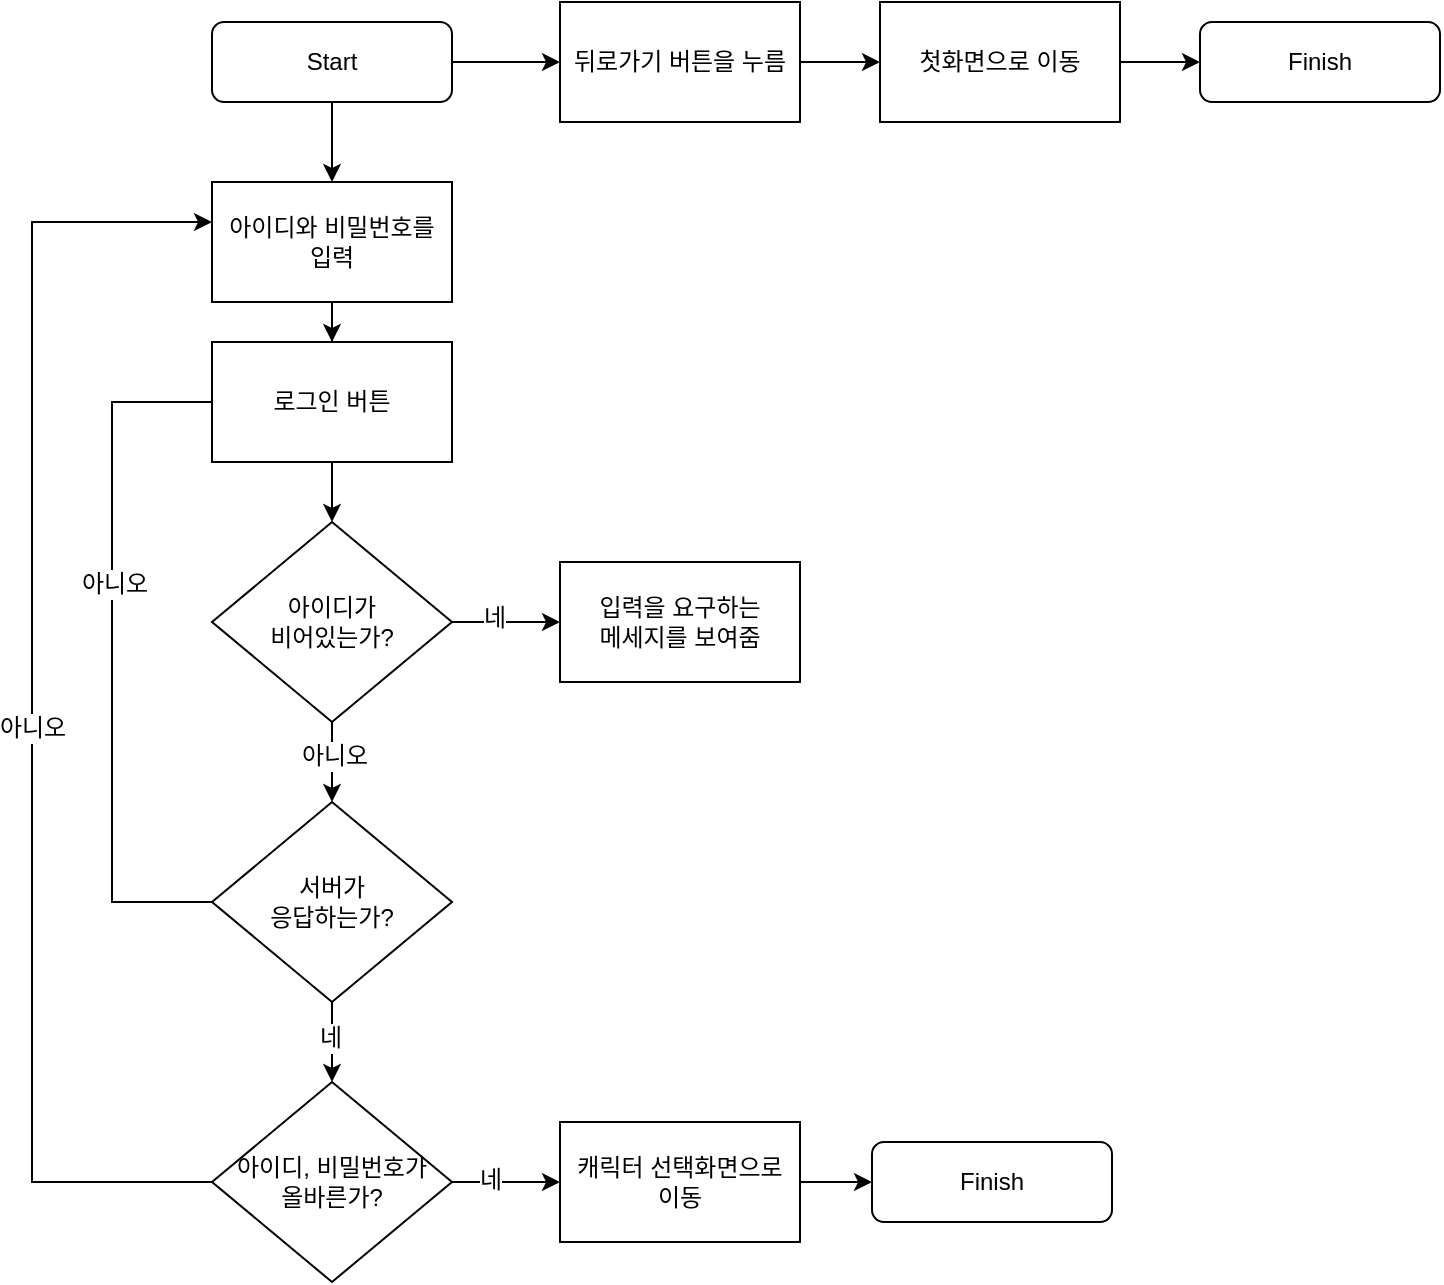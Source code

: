 <mxfile version="15.9.6" type="device"><diagram id="C5RBs43oDa-KdzZeNtuy" name="Page-1"><mxGraphModel dx="1013" dy="610" grid="1" gridSize="10" guides="1" tooltips="1" connect="1" arrows="1" fold="1" page="1" pageScale="1" pageWidth="827" pageHeight="1169" math="0" shadow="0"><root><mxCell id="WIyWlLk6GJQsqaUBKTNV-0"/><mxCell id="WIyWlLk6GJQsqaUBKTNV-1" parent="WIyWlLk6GJQsqaUBKTNV-0"/><mxCell id="bE3MxUXf2K_kWDsqfT_K-52" style="edgeStyle=orthogonalEdgeStyle;rounded=0;orthogonalLoop=1;jettySize=auto;html=1;entryX=0;entryY=0.5;entryDx=0;entryDy=0;fontSize=12;fontColor=#000000;" parent="WIyWlLk6GJQsqaUBKTNV-1" source="WIyWlLk6GJQsqaUBKTNV-3" target="bE3MxUXf2K_kWDsqfT_K-9" edge="1"><mxGeometry relative="1" as="geometry"><Array as="points"/></mxGeometry></mxCell><mxCell id="WIyWlLk6GJQsqaUBKTNV-3" value="Start" style="rounded=1;whiteSpace=wrap;html=1;fontSize=12;glass=0;strokeWidth=1;shadow=0;" parent="WIyWlLk6GJQsqaUBKTNV-1" vertex="1"><mxGeometry x="180" y="80" width="120" height="40" as="geometry"/></mxCell><mxCell id="bE3MxUXf2K_kWDsqfT_K-32" value="" style="edgeStyle=orthogonalEdgeStyle;rounded=0;orthogonalLoop=1;jettySize=auto;html=1;fontSize=12;fontColor=#000000;" parent="WIyWlLk6GJQsqaUBKTNV-1" source="bE3MxUXf2K_kWDsqfT_K-2" target="bE3MxUXf2K_kWDsqfT_K-31" edge="1"><mxGeometry relative="1" as="geometry"/></mxCell><mxCell id="bE3MxUXf2K_kWDsqfT_K-2" value="&lt;font style=&quot;font-size: 12px&quot;&gt;아이디와 비밀번호를&lt;br&gt;입력&lt;/font&gt;" style="rounded=0;whiteSpace=wrap;html=1;fontSize=10;" parent="WIyWlLk6GJQsqaUBKTNV-1" vertex="1"><mxGeometry x="180" y="160" width="120" height="60" as="geometry"/></mxCell><mxCell id="bE3MxUXf2K_kWDsqfT_K-6" value="" style="endArrow=classic;html=1;rounded=0;fontSize=12;exitX=0.5;exitY=1;exitDx=0;exitDy=0;entryX=0.5;entryY=0;entryDx=0;entryDy=0;" parent="WIyWlLk6GJQsqaUBKTNV-1" source="WIyWlLk6GJQsqaUBKTNV-3" target="bE3MxUXf2K_kWDsqfT_K-2" edge="1"><mxGeometry width="50" height="50" relative="1" as="geometry"><mxPoint x="410" y="300" as="sourcePoint"/><mxPoint x="460" y="250" as="targetPoint"/></mxGeometry></mxCell><mxCell id="bE3MxUXf2K_kWDsqfT_K-16" value="" style="edgeStyle=orthogonalEdgeStyle;rounded=0;orthogonalLoop=1;jettySize=auto;html=1;fontSize=12;entryX=0;entryY=0.5;entryDx=0;entryDy=0;" parent="WIyWlLk6GJQsqaUBKTNV-1" source="bE3MxUXf2K_kWDsqfT_K-7" target="bE3MxUXf2K_kWDsqfT_K-15" edge="1"><mxGeometry relative="1" as="geometry"><Array as="points"/></mxGeometry></mxCell><mxCell id="bE3MxUXf2K_kWDsqfT_K-17" value="네" style="edgeLabel;html=1;align=center;verticalAlign=middle;resizable=0;points=[];fontSize=12;" parent="bE3MxUXf2K_kWDsqfT_K-16" vertex="1" connectable="0"><mxGeometry x="-0.25" y="2" relative="1" as="geometry"><mxPoint as="offset"/></mxGeometry></mxCell><mxCell id="bE3MxUXf2K_kWDsqfT_K-27" value="" style="edgeStyle=orthogonalEdgeStyle;rounded=0;orthogonalLoop=1;jettySize=auto;html=1;fontSize=12;fontColor=#000000;" parent="WIyWlLk6GJQsqaUBKTNV-1" source="bE3MxUXf2K_kWDsqfT_K-7" target="bE3MxUXf2K_kWDsqfT_K-26" edge="1"><mxGeometry relative="1" as="geometry"/></mxCell><mxCell id="bE3MxUXf2K_kWDsqfT_K-28" value="아니오" style="edgeLabel;html=1;align=center;verticalAlign=middle;resizable=0;points=[];fontSize=12;fontColor=#000000;" parent="bE3MxUXf2K_kWDsqfT_K-27" vertex="1" connectable="0"><mxGeometry x="-0.156" y="1" relative="1" as="geometry"><mxPoint as="offset"/></mxGeometry></mxCell><mxCell id="bE3MxUXf2K_kWDsqfT_K-7" value="아이디가&lt;br&gt;비어있는가?" style="rhombus;whiteSpace=wrap;html=1;fontSize=12;" parent="WIyWlLk6GJQsqaUBKTNV-1" vertex="1"><mxGeometry x="180" y="330" width="120" height="100" as="geometry"/></mxCell><mxCell id="bE3MxUXf2K_kWDsqfT_K-24" value="" style="edgeStyle=orthogonalEdgeStyle;rounded=0;orthogonalLoop=1;jettySize=auto;html=1;fontSize=12;fontColor=#000000;" parent="WIyWlLk6GJQsqaUBKTNV-1" source="bE3MxUXf2K_kWDsqfT_K-9" target="bE3MxUXf2K_kWDsqfT_K-23" edge="1"><mxGeometry relative="1" as="geometry"/></mxCell><mxCell id="bE3MxUXf2K_kWDsqfT_K-9" value="&lt;font style=&quot;font-size: 12px&quot;&gt;뒤로가기 버튼을 누름&lt;br&gt;&lt;/font&gt;" style="rounded=0;whiteSpace=wrap;html=1;fontSize=10;" parent="WIyWlLk6GJQsqaUBKTNV-1" vertex="1"><mxGeometry x="354" y="70" width="120" height="60" as="geometry"/></mxCell><mxCell id="bE3MxUXf2K_kWDsqfT_K-10" value="" style="endArrow=classic;html=1;rounded=0;fontSize=12;exitX=1;exitY=0.5;exitDx=0;exitDy=0;" parent="WIyWlLk6GJQsqaUBKTNV-1" source="bE3MxUXf2K_kWDsqfT_K-23" target="bE3MxUXf2K_kWDsqfT_K-12" edge="1"><mxGeometry width="50" height="50" relative="1" as="geometry"><mxPoint x="644" y="160" as="sourcePoint"/><mxPoint x="664" y="90" as="targetPoint"/></mxGeometry></mxCell><mxCell id="bE3MxUXf2K_kWDsqfT_K-12" value="Finish" style="rounded=1;whiteSpace=wrap;html=1;fontSize=12;glass=0;strokeWidth=1;shadow=0;" parent="WIyWlLk6GJQsqaUBKTNV-1" vertex="1"><mxGeometry x="674" y="80" width="120" height="40" as="geometry"/></mxCell><mxCell id="bE3MxUXf2K_kWDsqfT_K-15" value="입력을 요구하는&lt;br&gt;메세지를 보여줌" style="whiteSpace=wrap;html=1;" parent="WIyWlLk6GJQsqaUBKTNV-1" vertex="1"><mxGeometry x="354" y="350" width="120" height="60" as="geometry"/></mxCell><mxCell id="bE3MxUXf2K_kWDsqfT_K-23" value="&lt;font style=&quot;font-size: 12px&quot;&gt;첫화면으로 이동&lt;/font&gt;" style="whiteSpace=wrap;html=1;fontSize=10;rounded=0;" parent="WIyWlLk6GJQsqaUBKTNV-1" vertex="1"><mxGeometry x="514" y="70" width="120" height="60" as="geometry"/></mxCell><mxCell id="bE3MxUXf2K_kWDsqfT_K-34" style="edgeStyle=orthogonalEdgeStyle;rounded=0;orthogonalLoop=1;jettySize=auto;html=1;entryX=1;entryY=0.5;entryDx=0;entryDy=0;fontSize=12;fontColor=#000000;" parent="WIyWlLk6GJQsqaUBKTNV-1" source="bE3MxUXf2K_kWDsqfT_K-26" target="bE3MxUXf2K_kWDsqfT_K-31" edge="1"><mxGeometry relative="1" as="geometry"><Array as="points"><mxPoint x="130" y="520"/><mxPoint x="130" y="270"/></Array></mxGeometry></mxCell><mxCell id="bE3MxUXf2K_kWDsqfT_K-35" value="아니오" style="edgeLabel;html=1;align=center;verticalAlign=middle;resizable=0;points=[];fontSize=12;fontColor=#000000;" parent="bE3MxUXf2K_kWDsqfT_K-34" vertex="1" connectable="0"><mxGeometry x="-0.338" y="-1" relative="1" as="geometry"><mxPoint y="-54" as="offset"/></mxGeometry></mxCell><mxCell id="bE3MxUXf2K_kWDsqfT_K-40" value="" style="edgeStyle=orthogonalEdgeStyle;rounded=0;orthogonalLoop=1;jettySize=auto;html=1;fontSize=12;fontColor=#000000;" parent="WIyWlLk6GJQsqaUBKTNV-1" source="bE3MxUXf2K_kWDsqfT_K-26" target="bE3MxUXf2K_kWDsqfT_K-39" edge="1"><mxGeometry relative="1" as="geometry"/></mxCell><mxCell id="bE3MxUXf2K_kWDsqfT_K-41" value="네" style="edgeLabel;html=1;align=center;verticalAlign=middle;resizable=0;points=[];fontSize=12;fontColor=#000000;" parent="bE3MxUXf2K_kWDsqfT_K-40" vertex="1" connectable="0"><mxGeometry x="-0.12" y="-1" relative="1" as="geometry"><mxPoint as="offset"/></mxGeometry></mxCell><mxCell id="bE3MxUXf2K_kWDsqfT_K-26" value="서버가&lt;br&gt;응답하는가?" style="rhombus;whiteSpace=wrap;html=1;" parent="WIyWlLk6GJQsqaUBKTNV-1" vertex="1"><mxGeometry x="180" y="470" width="120" height="100" as="geometry"/></mxCell><mxCell id="bE3MxUXf2K_kWDsqfT_K-33" style="edgeStyle=orthogonalEdgeStyle;rounded=0;orthogonalLoop=1;jettySize=auto;html=1;fontSize=12;fontColor=#000000;" parent="WIyWlLk6GJQsqaUBKTNV-1" source="bE3MxUXf2K_kWDsqfT_K-31" target="bE3MxUXf2K_kWDsqfT_K-7" edge="1"><mxGeometry relative="1" as="geometry"/></mxCell><mxCell id="bE3MxUXf2K_kWDsqfT_K-31" value="&lt;font style=&quot;font-size: 12px&quot;&gt;로그인 버튼&lt;/font&gt;" style="whiteSpace=wrap;html=1;fontSize=10;rounded=0;" parent="WIyWlLk6GJQsqaUBKTNV-1" vertex="1"><mxGeometry x="180" y="240" width="120" height="60" as="geometry"/></mxCell><mxCell id="bE3MxUXf2K_kWDsqfT_K-43" value="" style="edgeStyle=orthogonalEdgeStyle;rounded=0;orthogonalLoop=1;jettySize=auto;html=1;fontSize=12;fontColor=#000000;" parent="WIyWlLk6GJQsqaUBKTNV-1" source="bE3MxUXf2K_kWDsqfT_K-39" target="bE3MxUXf2K_kWDsqfT_K-42" edge="1"><mxGeometry relative="1" as="geometry"/></mxCell><mxCell id="bE3MxUXf2K_kWDsqfT_K-48" value="네" style="edgeLabel;html=1;align=center;verticalAlign=middle;resizable=0;points=[];fontSize=12;fontColor=#000000;" parent="bE3MxUXf2K_kWDsqfT_K-43" vertex="1" connectable="0"><mxGeometry x="-0.296" y="1" relative="1" as="geometry"><mxPoint as="offset"/></mxGeometry></mxCell><mxCell id="bE3MxUXf2K_kWDsqfT_K-49" style="edgeStyle=orthogonalEdgeStyle;rounded=0;orthogonalLoop=1;jettySize=auto;html=1;fontSize=12;fontColor=#000000;" parent="WIyWlLk6GJQsqaUBKTNV-1" source="bE3MxUXf2K_kWDsqfT_K-39" target="bE3MxUXf2K_kWDsqfT_K-2" edge="1"><mxGeometry relative="1" as="geometry"><Array as="points"><mxPoint x="90" y="660"/><mxPoint x="90" y="180"/></Array></mxGeometry></mxCell><mxCell id="bE3MxUXf2K_kWDsqfT_K-51" value="아니오" style="edgeLabel;html=1;align=center;verticalAlign=middle;resizable=0;points=[];fontSize=12;fontColor=#000000;" parent="bE3MxUXf2K_kWDsqfT_K-49" vertex="1" connectable="0"><mxGeometry x="-0.038" relative="1" as="geometry"><mxPoint as="offset"/></mxGeometry></mxCell><mxCell id="bE3MxUXf2K_kWDsqfT_K-39" value="아이디, 비밀번호가&lt;br&gt;올바른가?" style="rhombus;whiteSpace=wrap;html=1;" parent="WIyWlLk6GJQsqaUBKTNV-1" vertex="1"><mxGeometry x="180" y="610" width="120" height="100" as="geometry"/></mxCell><mxCell id="bE3MxUXf2K_kWDsqfT_K-47" style="edgeStyle=orthogonalEdgeStyle;rounded=0;orthogonalLoop=1;jettySize=auto;html=1;entryX=0;entryY=0.5;entryDx=0;entryDy=0;fontSize=12;fontColor=#000000;" parent="WIyWlLk6GJQsqaUBKTNV-1" source="bE3MxUXf2K_kWDsqfT_K-42" target="bE3MxUXf2K_kWDsqfT_K-46" edge="1"><mxGeometry relative="1" as="geometry"/></mxCell><mxCell id="bE3MxUXf2K_kWDsqfT_K-42" value="캐릭터 선택화면으로&lt;br&gt;이동" style="whiteSpace=wrap;html=1;" parent="WIyWlLk6GJQsqaUBKTNV-1" vertex="1"><mxGeometry x="354" y="630" width="120" height="60" as="geometry"/></mxCell><mxCell id="bE3MxUXf2K_kWDsqfT_K-46" value="Finish" style="rounded=1;whiteSpace=wrap;html=1;fontSize=12;glass=0;strokeWidth=1;shadow=0;" parent="WIyWlLk6GJQsqaUBKTNV-1" vertex="1"><mxGeometry x="510" y="640" width="120" height="40" as="geometry"/></mxCell></root></mxGraphModel></diagram></mxfile>